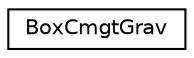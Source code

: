 digraph "Graphical Class Hierarchy"
{
 // LATEX_PDF_SIZE
  edge [fontname="Helvetica",fontsize="10",labelfontname="Helvetica",labelfontsize="10"];
  node [fontname="Helvetica",fontsize="10",shape=record];
  rankdir="LR";
  Node0 [label="BoxCmgtGrav",height=0.2,width=0.4,color="black", fillcolor="white", style="filled",URL="$classBoxCmgtGrav.html",tooltip=" "];
}
